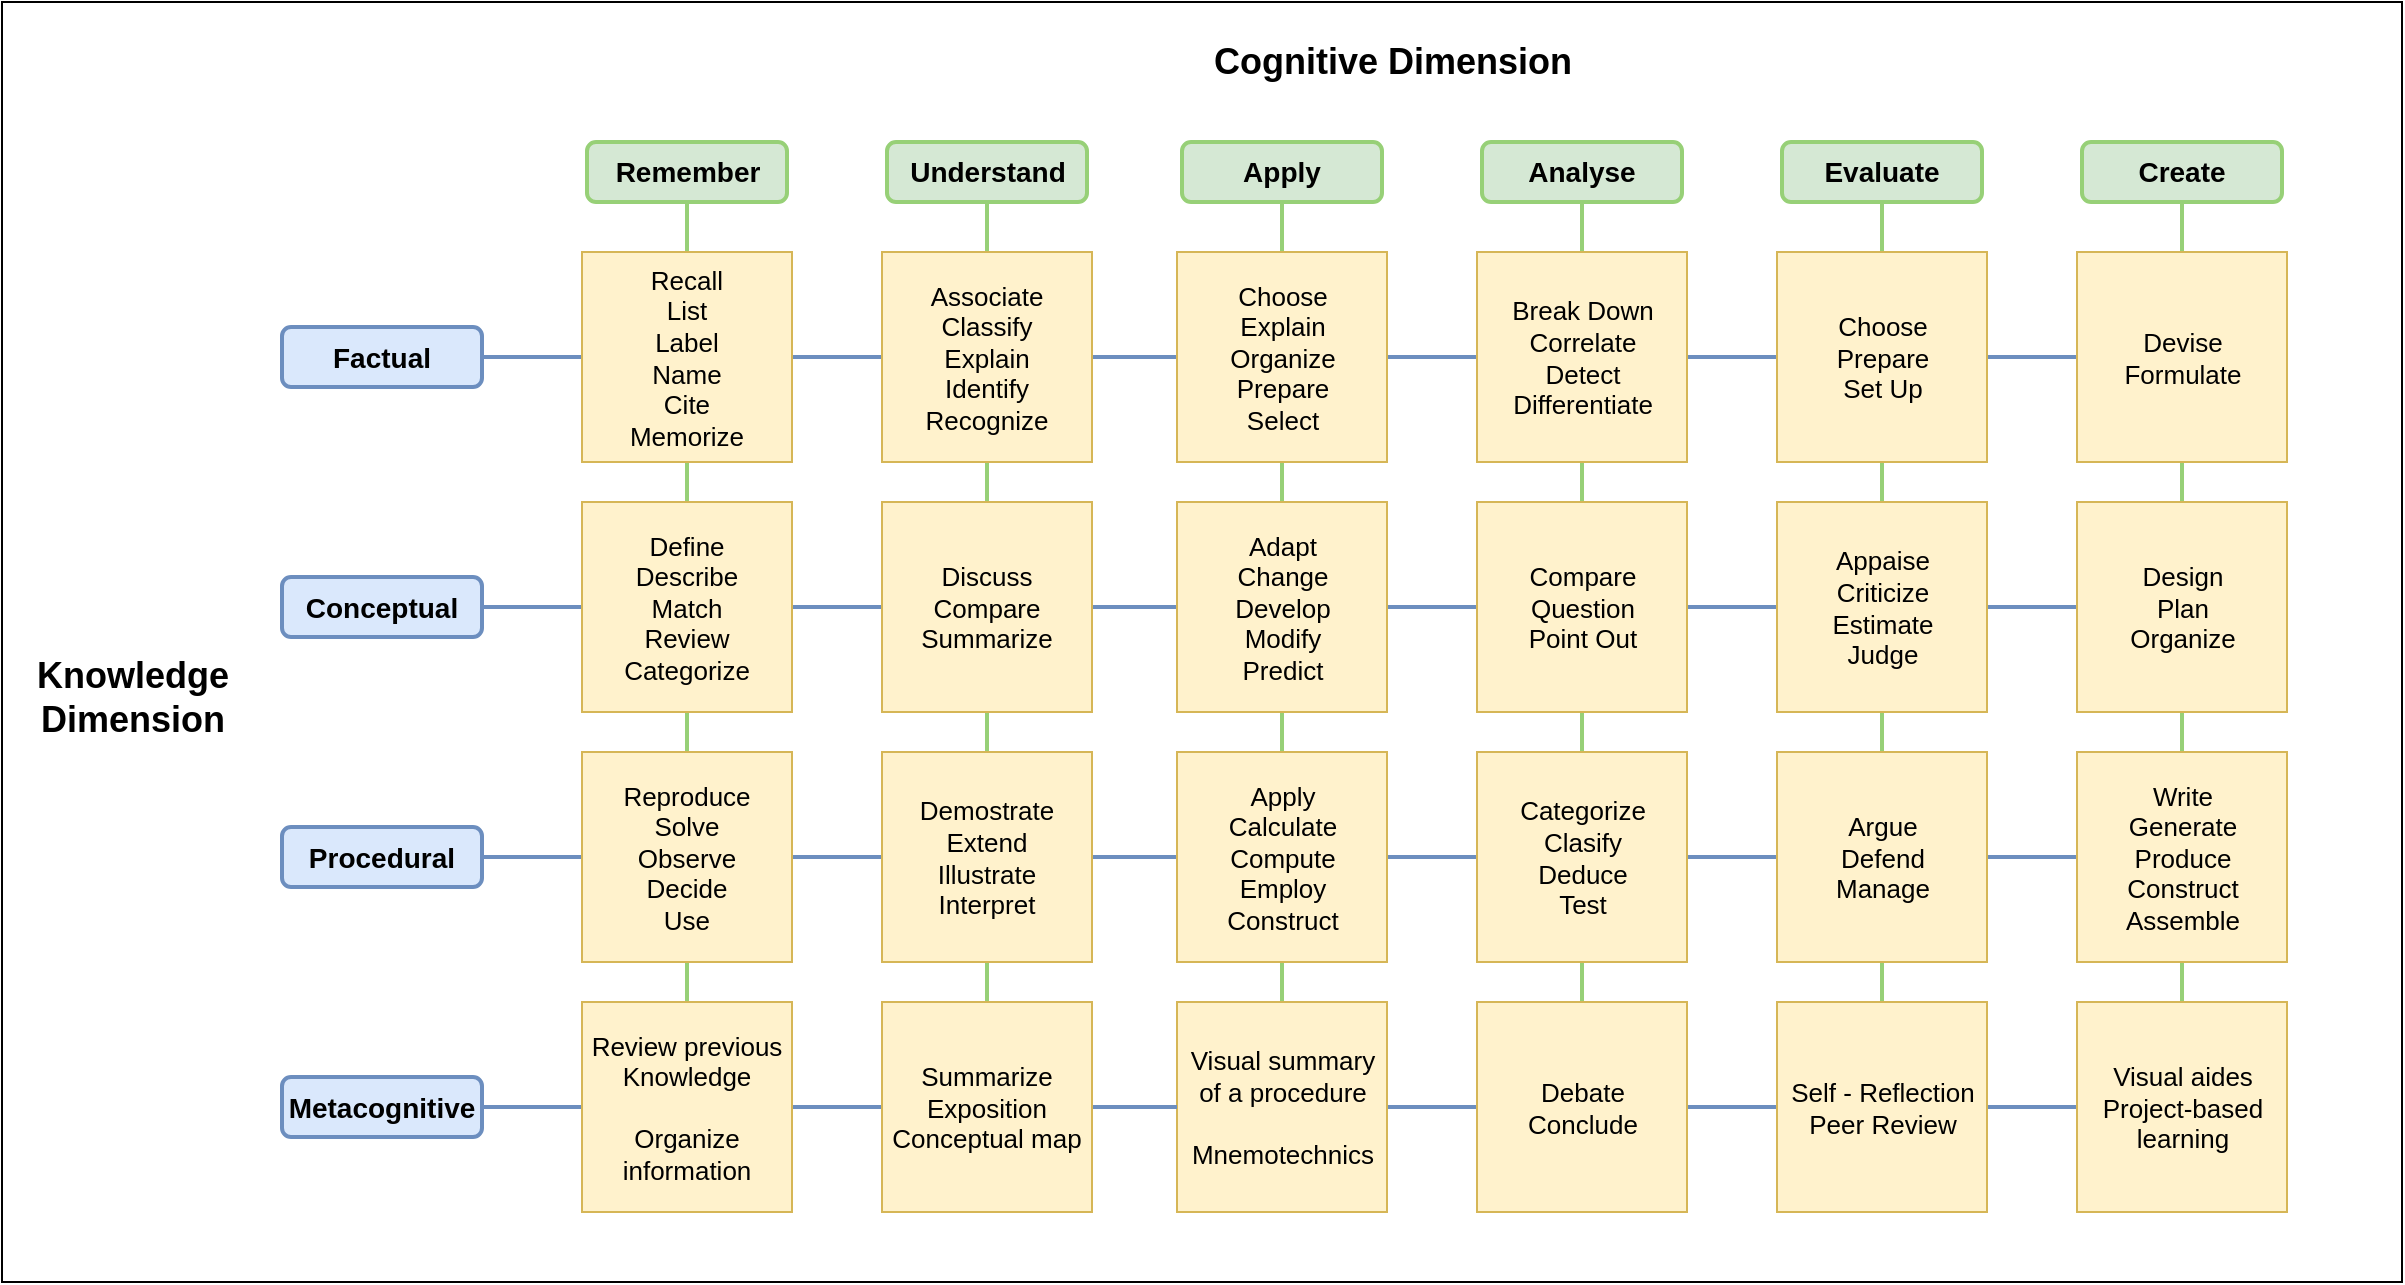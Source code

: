<mxfile version="27.0.9">
  <diagram name="Page-1" id="E2Ebbql9aB4MmHtUltD1">
    <mxGraphModel dx="1426" dy="841" grid="1" gridSize="10" guides="1" tooltips="1" connect="1" arrows="1" fold="1" page="1" pageScale="1" pageWidth="827" pageHeight="1169" math="0" shadow="0">
      <root>
        <mxCell id="0" />
        <mxCell id="1" parent="0" />
        <mxCell id="GWDaXPvkUOK2nIcYksBA-32" value="" style="rounded=0;whiteSpace=wrap;html=1;" vertex="1" parent="1">
          <mxGeometry width="1200" height="640" as="geometry" />
        </mxCell>
        <mxCell id="5LoU7qR_weIQ6qIH4Tla-1" value="Cognitive Dimension" style="text;html=1;align=center;verticalAlign=middle;resizable=0;points=[];autosize=1;strokeColor=none;fillColor=none;fontStyle=1;fontSize=18;" parent="1" vertex="1">
          <mxGeometry x="600" y="10" width="190" height="40" as="geometry" />
        </mxCell>
        <mxCell id="5LoU7qR_weIQ6qIH4Tla-2" value="Knowledge&lt;div&gt;Dimension&lt;/div&gt;" style="text;html=1;align=center;verticalAlign=middle;resizable=0;points=[];autosize=1;strokeColor=none;fillColor=none;fontStyle=1;fontSize=18;" parent="1" vertex="1">
          <mxGeometry x="10" y="317.5" width="110" height="60" as="geometry" />
        </mxCell>
        <mxCell id="5LoU7qR_weIQ6qIH4Tla-15" style="edgeStyle=orthogonalEdgeStyle;rounded=0;orthogonalLoop=1;jettySize=auto;html=1;exitX=0.5;exitY=1;exitDx=0;exitDy=0;entryX=0.5;entryY=0;entryDx=0;entryDy=0;endArrow=none;startFill=0;strokeWidth=2;strokeColor=#97D077;" parent="1" source="5LoU7qR_weIQ6qIH4Tla-3" target="5LoU7qR_weIQ6qIH4Tla-13" edge="1">
          <mxGeometry relative="1" as="geometry" />
        </mxCell>
        <mxCell id="5LoU7qR_weIQ6qIH4Tla-3" value="Remember" style="rounded=1;whiteSpace=wrap;html=1;fontStyle=1;fontSize=14;fillColor=#d5e8d4;strokeColor=#97D077;strokeWidth=2;" parent="1" vertex="1">
          <mxGeometry x="292.5" y="70" width="100" height="30" as="geometry" />
        </mxCell>
        <mxCell id="5LoU7qR_weIQ6qIH4Tla-28" style="edgeStyle=orthogonalEdgeStyle;rounded=0;orthogonalLoop=1;jettySize=auto;html=1;exitX=0.5;exitY=1;exitDx=0;exitDy=0;entryX=0.5;entryY=0;entryDx=0;entryDy=0;strokeColor=#97D077;strokeWidth=2;endArrow=none;startFill=0;" parent="1" source="5LoU7qR_weIQ6qIH4Tla-4" target="5LoU7qR_weIQ6qIH4Tla-27" edge="1">
          <mxGeometry relative="1" as="geometry" />
        </mxCell>
        <mxCell id="5LoU7qR_weIQ6qIH4Tla-4" value="Understand" style="rounded=1;whiteSpace=wrap;html=1;fontStyle=1;fontSize=14;fillColor=#d5e8d4;strokeColor=#97D077;strokeWidth=2;" parent="1" vertex="1">
          <mxGeometry x="442.5" y="70" width="100" height="30" as="geometry" />
        </mxCell>
        <mxCell id="5LoU7qR_weIQ6qIH4Tla-39" style="edgeStyle=orthogonalEdgeStyle;rounded=0;orthogonalLoop=1;jettySize=auto;html=1;exitX=0.5;exitY=1;exitDx=0;exitDy=0;entryX=0.5;entryY=0;entryDx=0;entryDy=0;strokeColor=#97D077;strokeWidth=2;endArrow=none;startFill=0;" parent="1" source="5LoU7qR_weIQ6qIH4Tla-5" target="5LoU7qR_weIQ6qIH4Tla-32" edge="1">
          <mxGeometry relative="1" as="geometry" />
        </mxCell>
        <mxCell id="5LoU7qR_weIQ6qIH4Tla-5" value="Apply" style="rounded=1;whiteSpace=wrap;html=1;fontStyle=1;fontSize=14;fillColor=#d5e8d4;strokeColor=#97D077;strokeWidth=2;" parent="1" vertex="1">
          <mxGeometry x="590" y="70" width="100" height="30" as="geometry" />
        </mxCell>
        <mxCell id="5LoU7qR_weIQ6qIH4Tla-40" style="edgeStyle=orthogonalEdgeStyle;rounded=0;orthogonalLoop=1;jettySize=auto;html=1;exitX=0.5;exitY=1;exitDx=0;exitDy=0;entryX=0.5;entryY=0;entryDx=0;entryDy=0;strokeColor=#97D077;strokeWidth=2;endArrow=none;startFill=0;" parent="1" source="5LoU7qR_weIQ6qIH4Tla-6" target="5LoU7qR_weIQ6qIH4Tla-37" edge="1">
          <mxGeometry relative="1" as="geometry" />
        </mxCell>
        <mxCell id="5LoU7qR_weIQ6qIH4Tla-6" value="Analyse" style="rounded=1;whiteSpace=wrap;html=1;fontStyle=1;fontSize=14;fillColor=#d5e8d4;strokeColor=#97D077;strokeWidth=2;" parent="1" vertex="1">
          <mxGeometry x="740" y="70" width="100" height="30" as="geometry" />
        </mxCell>
        <mxCell id="5LoU7qR_weIQ6qIH4Tla-7" value="Evaluate" style="rounded=1;whiteSpace=wrap;html=1;fontStyle=1;fontSize=14;fillColor=#d5e8d4;strokeColor=#97D077;strokeWidth=2;" parent="1" vertex="1">
          <mxGeometry x="890" y="70" width="100" height="30" as="geometry" />
        </mxCell>
        <mxCell id="GWDaXPvkUOK2nIcYksBA-27" style="edgeStyle=orthogonalEdgeStyle;rounded=0;orthogonalLoop=1;jettySize=auto;html=1;exitX=0.5;exitY=1;exitDx=0;exitDy=0;entryX=0.5;entryY=0;entryDx=0;entryDy=0;strokeColor=#97D077;strokeWidth=2;endArrow=none;startFill=0;" edge="1" parent="1" source="5LoU7qR_weIQ6qIH4Tla-8" target="GWDaXPvkUOK2nIcYksBA-7">
          <mxGeometry relative="1" as="geometry" />
        </mxCell>
        <mxCell id="5LoU7qR_weIQ6qIH4Tla-8" value="Create" style="rounded=1;whiteSpace=wrap;html=1;fontStyle=1;fontSize=14;fillColor=#d5e8d4;strokeColor=#97D077;strokeWidth=2;" parent="1" vertex="1">
          <mxGeometry x="1040" y="70" width="100" height="30" as="geometry" />
        </mxCell>
        <mxCell id="5LoU7qR_weIQ6qIH4Tla-14" style="edgeStyle=orthogonalEdgeStyle;rounded=0;orthogonalLoop=1;jettySize=auto;html=1;exitX=1;exitY=0.5;exitDx=0;exitDy=0;entryX=0;entryY=0.5;entryDx=0;entryDy=0;endArrow=none;endFill=1;startFill=0;strokeColor=#6C8EBF;strokeWidth=2;" parent="1" source="5LoU7qR_weIQ6qIH4Tla-9" target="5LoU7qR_weIQ6qIH4Tla-13" edge="1">
          <mxGeometry relative="1" as="geometry" />
        </mxCell>
        <mxCell id="5LoU7qR_weIQ6qIH4Tla-9" value="Factual" style="rounded=1;whiteSpace=wrap;html=1;fontStyle=1;fontSize=14;fillColor=#dae8fc;strokeColor=#6c8ebf;strokeWidth=2;" parent="1" vertex="1">
          <mxGeometry x="140" y="162.5" width="100" height="30" as="geometry" />
        </mxCell>
        <mxCell id="5LoU7qR_weIQ6qIH4Tla-21" style="edgeStyle=orthogonalEdgeStyle;rounded=0;orthogonalLoop=1;jettySize=auto;html=1;exitX=1;exitY=0.5;exitDx=0;exitDy=0;entryX=0;entryY=0.5;entryDx=0;entryDy=0;endArrow=none;startFill=0;strokeColor=#6C8EBF;strokeWidth=2;" parent="1" source="5LoU7qR_weIQ6qIH4Tla-10" target="5LoU7qR_weIQ6qIH4Tla-16" edge="1">
          <mxGeometry relative="1" as="geometry" />
        </mxCell>
        <mxCell id="5LoU7qR_weIQ6qIH4Tla-10" value="Conceptual" style="rounded=1;whiteSpace=wrap;html=1;fontStyle=1;fontSize=14;fillColor=#dae8fc;strokeColor=#6c8ebf;strokeWidth=2;" parent="1" vertex="1">
          <mxGeometry x="140" y="287.5" width="100" height="30" as="geometry" />
        </mxCell>
        <mxCell id="5LoU7qR_weIQ6qIH4Tla-22" style="edgeStyle=orthogonalEdgeStyle;rounded=0;orthogonalLoop=1;jettySize=auto;html=1;exitX=1;exitY=0.5;exitDx=0;exitDy=0;entryX=0;entryY=0.5;entryDx=0;entryDy=0;strokeColor=#6C8EBF;strokeWidth=2;endArrow=none;startFill=0;" parent="1" source="5LoU7qR_weIQ6qIH4Tla-11" target="5LoU7qR_weIQ6qIH4Tla-17" edge="1">
          <mxGeometry relative="1" as="geometry" />
        </mxCell>
        <mxCell id="5LoU7qR_weIQ6qIH4Tla-11" value="Procedural" style="rounded=1;whiteSpace=wrap;html=1;fontStyle=1;fontSize=14;fillColor=#dae8fc;strokeColor=#6c8ebf;strokeWidth=2;" parent="1" vertex="1">
          <mxGeometry x="140" y="412.5" width="100" height="30" as="geometry" />
        </mxCell>
        <mxCell id="5LoU7qR_weIQ6qIH4Tla-23" style="edgeStyle=orthogonalEdgeStyle;rounded=0;orthogonalLoop=1;jettySize=auto;html=1;exitX=1;exitY=0.5;exitDx=0;exitDy=0;entryX=0;entryY=0.5;entryDx=0;entryDy=0;strokeColor=#6C8EBF;strokeWidth=2;endArrow=none;startFill=0;" parent="1" source="5LoU7qR_weIQ6qIH4Tla-12" target="5LoU7qR_weIQ6qIH4Tla-18" edge="1">
          <mxGeometry relative="1" as="geometry" />
        </mxCell>
        <mxCell id="5LoU7qR_weIQ6qIH4Tla-12" value="Metacognitive" style="rounded=1;whiteSpace=wrap;html=1;fontStyle=1;fontSize=14;fillColor=#dae8fc;strokeColor=#6c8ebf;strokeWidth=2;" parent="1" vertex="1">
          <mxGeometry x="140" y="537.5" width="100" height="30" as="geometry" />
        </mxCell>
        <mxCell id="5LoU7qR_weIQ6qIH4Tla-24" style="edgeStyle=orthogonalEdgeStyle;rounded=0;orthogonalLoop=1;jettySize=auto;html=1;exitX=0.5;exitY=1;exitDx=0;exitDy=0;entryX=0.5;entryY=0;entryDx=0;entryDy=0;strokeColor=#97D077;strokeWidth=2;endArrow=none;startFill=0;" parent="1" source="5LoU7qR_weIQ6qIH4Tla-13" target="5LoU7qR_weIQ6qIH4Tla-16" edge="1">
          <mxGeometry relative="1" as="geometry" />
        </mxCell>
        <mxCell id="5LoU7qR_weIQ6qIH4Tla-29" style="edgeStyle=orthogonalEdgeStyle;rounded=0;orthogonalLoop=1;jettySize=auto;html=1;exitX=1;exitY=0.5;exitDx=0;exitDy=0;entryX=0;entryY=0.5;entryDx=0;entryDy=0;strokeColor=#6C8EBF;strokeWidth=2;endArrow=none;startFill=0;" parent="1" source="5LoU7qR_weIQ6qIH4Tla-13" target="5LoU7qR_weIQ6qIH4Tla-27" edge="1">
          <mxGeometry relative="1" as="geometry" />
        </mxCell>
        <mxCell id="5LoU7qR_weIQ6qIH4Tla-13" value="Recall&lt;div&gt;List&lt;/div&gt;&lt;div&gt;Label&lt;/div&gt;&lt;div&gt;Name&lt;/div&gt;&lt;div&gt;Cite&lt;/div&gt;&lt;div&gt;Memorize&lt;/div&gt;" style="whiteSpace=wrap;html=1;aspect=fixed;fillColor=#fff2cc;strokeColor=#d6b656;fontSize=13;" parent="1" vertex="1">
          <mxGeometry x="290" y="125" width="105" height="105" as="geometry" />
        </mxCell>
        <mxCell id="5LoU7qR_weIQ6qIH4Tla-25" style="edgeStyle=orthogonalEdgeStyle;rounded=0;orthogonalLoop=1;jettySize=auto;html=1;exitX=0.5;exitY=1;exitDx=0;exitDy=0;entryX=0.5;entryY=0;entryDx=0;entryDy=0;strokeColor=#97D077;strokeWidth=2;endArrow=none;startFill=0;" parent="1" source="5LoU7qR_weIQ6qIH4Tla-16" target="5LoU7qR_weIQ6qIH4Tla-17" edge="1">
          <mxGeometry relative="1" as="geometry" />
        </mxCell>
        <mxCell id="5LoU7qR_weIQ6qIH4Tla-43" style="edgeStyle=orthogonalEdgeStyle;rounded=0;orthogonalLoop=1;jettySize=auto;html=1;exitX=1;exitY=0.5;exitDx=0;exitDy=0;entryX=0;entryY=0.5;entryDx=0;entryDy=0;strokeColor=#6C8EBF;strokeWidth=2;endArrow=none;startFill=0;" parent="1" source="5LoU7qR_weIQ6qIH4Tla-16" target="5LoU7qR_weIQ6qIH4Tla-30" edge="1">
          <mxGeometry relative="1" as="geometry" />
        </mxCell>
        <mxCell id="5LoU7qR_weIQ6qIH4Tla-16" value="Define&lt;div&gt;Describe&lt;/div&gt;&lt;div&gt;Match&lt;/div&gt;&lt;div&gt;Review&lt;/div&gt;&lt;div&gt;Categorize&lt;/div&gt;" style="whiteSpace=wrap;html=1;aspect=fixed;fillColor=#fff2cc;strokeColor=#d6b656;fontSize=13;" parent="1" vertex="1">
          <mxGeometry x="290" y="250" width="105" height="105" as="geometry" />
        </mxCell>
        <mxCell id="5LoU7qR_weIQ6qIH4Tla-26" style="edgeStyle=orthogonalEdgeStyle;rounded=0;orthogonalLoop=1;jettySize=auto;html=1;exitX=0.5;exitY=1;exitDx=0;exitDy=0;entryX=0.5;entryY=0;entryDx=0;entryDy=0;strokeColor=#97D077;strokeWidth=2;endArrow=none;startFill=0;" parent="1" source="5LoU7qR_weIQ6qIH4Tla-17" target="5LoU7qR_weIQ6qIH4Tla-18" edge="1">
          <mxGeometry relative="1" as="geometry" />
        </mxCell>
        <mxCell id="5LoU7qR_weIQ6qIH4Tla-44" style="edgeStyle=orthogonalEdgeStyle;rounded=0;orthogonalLoop=1;jettySize=auto;html=1;exitX=1;exitY=0.5;exitDx=0;exitDy=0;entryX=0;entryY=0.5;entryDx=0;entryDy=0;strokeColor=#6C8EBF;strokeWidth=2;endArrow=none;startFill=0;" parent="1" source="5LoU7qR_weIQ6qIH4Tla-17" target="5LoU7qR_weIQ6qIH4Tla-31" edge="1">
          <mxGeometry relative="1" as="geometry" />
        </mxCell>
        <mxCell id="5LoU7qR_weIQ6qIH4Tla-17" value="Reproduce&lt;div&gt;Solve&lt;/div&gt;&lt;div&gt;Observe&lt;/div&gt;&lt;div&gt;Decide&lt;/div&gt;&lt;div&gt;Use&lt;/div&gt;" style="whiteSpace=wrap;html=1;aspect=fixed;fillColor=#fff2cc;strokeColor=#d6b656;fontSize=13;" parent="1" vertex="1">
          <mxGeometry x="290" y="375" width="105" height="105" as="geometry" />
        </mxCell>
        <mxCell id="5LoU7qR_weIQ6qIH4Tla-45" style="edgeStyle=orthogonalEdgeStyle;rounded=0;orthogonalLoop=1;jettySize=auto;html=1;exitX=1;exitY=0.5;exitDx=0;exitDy=0;entryX=0;entryY=0.5;entryDx=0;entryDy=0;strokeColor=#6C8EBF;strokeWidth=2;endArrow=none;startFill=0;" parent="1" source="5LoU7qR_weIQ6qIH4Tla-18" target="5LoU7qR_weIQ6qIH4Tla-36" edge="1">
          <mxGeometry relative="1" as="geometry" />
        </mxCell>
        <mxCell id="5LoU7qR_weIQ6qIH4Tla-18" value="Review previous Knowledge&lt;div&gt;&lt;br&gt;&lt;/div&gt;&lt;div&gt;Organize information&lt;/div&gt;" style="whiteSpace=wrap;html=1;aspect=fixed;fillColor=#fff2cc;strokeColor=#d6b656;fontSize=13;" parent="1" vertex="1">
          <mxGeometry x="290" y="500" width="105" height="105" as="geometry" />
        </mxCell>
        <mxCell id="5LoU7qR_weIQ6qIH4Tla-41" style="edgeStyle=orthogonalEdgeStyle;rounded=0;orthogonalLoop=1;jettySize=auto;html=1;exitX=1;exitY=0.5;exitDx=0;exitDy=0;entryX=0;entryY=0.5;entryDx=0;entryDy=0;strokeColor=#6C8EBF;strokeWidth=2;endArrow=none;startFill=0;" parent="1" source="5LoU7qR_weIQ6qIH4Tla-27" target="5LoU7qR_weIQ6qIH4Tla-32" edge="1">
          <mxGeometry relative="1" as="geometry" />
        </mxCell>
        <mxCell id="5LoU7qR_weIQ6qIH4Tla-50" style="edgeStyle=orthogonalEdgeStyle;rounded=0;orthogonalLoop=1;jettySize=auto;html=1;exitX=0.5;exitY=1;exitDx=0;exitDy=0;entryX=0.5;entryY=0;entryDx=0;entryDy=0;strokeColor=#97D077;strokeWidth=2;endArrow=none;startFill=0;" parent="1" source="5LoU7qR_weIQ6qIH4Tla-27" target="5LoU7qR_weIQ6qIH4Tla-30" edge="1">
          <mxGeometry relative="1" as="geometry" />
        </mxCell>
        <mxCell id="5LoU7qR_weIQ6qIH4Tla-27" value="Associate&lt;div&gt;Classify&lt;/div&gt;&lt;div&gt;Explain&lt;/div&gt;&lt;div&gt;Identify&lt;/div&gt;&lt;div&gt;Recognize&lt;/div&gt;" style="whiteSpace=wrap;html=1;aspect=fixed;fillColor=#fff2cc;strokeColor=#d6b656;fontSize=13;" parent="1" vertex="1">
          <mxGeometry x="440" y="125" width="105" height="105" as="geometry" />
        </mxCell>
        <mxCell id="5LoU7qR_weIQ6qIH4Tla-46" style="edgeStyle=orthogonalEdgeStyle;rounded=0;orthogonalLoop=1;jettySize=auto;html=1;exitX=1;exitY=0.5;exitDx=0;exitDy=0;entryX=0;entryY=0.5;entryDx=0;entryDy=0;strokeColor=#6C8EBF;strokeWidth=2;endArrow=none;startFill=0;" parent="1" source="5LoU7qR_weIQ6qIH4Tla-30" target="5LoU7qR_weIQ6qIH4Tla-33" edge="1">
          <mxGeometry relative="1" as="geometry" />
        </mxCell>
        <mxCell id="5LoU7qR_weIQ6qIH4Tla-51" style="edgeStyle=orthogonalEdgeStyle;rounded=0;orthogonalLoop=1;jettySize=auto;html=1;exitX=0.5;exitY=1;exitDx=0;exitDy=0;entryX=0.5;entryY=0;entryDx=0;entryDy=0;strokeColor=#97D077;strokeWidth=2;endArrow=none;startFill=0;" parent="1" source="5LoU7qR_weIQ6qIH4Tla-30" target="5LoU7qR_weIQ6qIH4Tla-31" edge="1">
          <mxGeometry relative="1" as="geometry" />
        </mxCell>
        <mxCell id="5LoU7qR_weIQ6qIH4Tla-30" value="Discuss&lt;div&gt;Compare&lt;/div&gt;&lt;div&gt;Summarize&lt;/div&gt;" style="whiteSpace=wrap;html=1;aspect=fixed;fillColor=#fff2cc;strokeColor=#d6b656;fontSize=13;" parent="1" vertex="1">
          <mxGeometry x="440" y="250" width="105" height="105" as="geometry" />
        </mxCell>
        <mxCell id="5LoU7qR_weIQ6qIH4Tla-48" style="edgeStyle=orthogonalEdgeStyle;rounded=0;orthogonalLoop=1;jettySize=auto;html=1;exitX=1;exitY=0.5;exitDx=0;exitDy=0;entryX=0;entryY=0.5;entryDx=0;entryDy=0;strokeColor=#6C8EBF;strokeWidth=2;endArrow=none;startFill=0;" parent="1" source="5LoU7qR_weIQ6qIH4Tla-31" target="5LoU7qR_weIQ6qIH4Tla-34" edge="1">
          <mxGeometry relative="1" as="geometry" />
        </mxCell>
        <mxCell id="5LoU7qR_weIQ6qIH4Tla-52" style="edgeStyle=orthogonalEdgeStyle;rounded=0;orthogonalLoop=1;jettySize=auto;html=1;exitX=0.5;exitY=1;exitDx=0;exitDy=0;entryX=0.5;entryY=0;entryDx=0;entryDy=0;strokeColor=#97D077;strokeWidth=2;endArrow=none;startFill=0;" parent="1" source="5LoU7qR_weIQ6qIH4Tla-31" target="5LoU7qR_weIQ6qIH4Tla-36" edge="1">
          <mxGeometry relative="1" as="geometry" />
        </mxCell>
        <mxCell id="5LoU7qR_weIQ6qIH4Tla-31" value="Demostrate&lt;div&gt;Extend&lt;/div&gt;&lt;div&gt;Illustrate&lt;/div&gt;&lt;div&gt;Interpret&lt;/div&gt;" style="whiteSpace=wrap;html=1;aspect=fixed;fillColor=#fff2cc;strokeColor=#d6b656;fontSize=13;" parent="1" vertex="1">
          <mxGeometry x="440" y="375" width="105" height="105" as="geometry" />
        </mxCell>
        <mxCell id="5LoU7qR_weIQ6qIH4Tla-42" style="edgeStyle=orthogonalEdgeStyle;rounded=0;orthogonalLoop=1;jettySize=auto;html=1;exitX=1;exitY=0.5;exitDx=0;exitDy=0;entryX=0;entryY=0.5;entryDx=0;entryDy=0;strokeWidth=2;strokeColor=#6C8EBF;endArrow=none;startFill=0;" parent="1" source="5LoU7qR_weIQ6qIH4Tla-32" target="5LoU7qR_weIQ6qIH4Tla-37" edge="1">
          <mxGeometry relative="1" as="geometry" />
        </mxCell>
        <mxCell id="5LoU7qR_weIQ6qIH4Tla-53" style="edgeStyle=orthogonalEdgeStyle;rounded=0;orthogonalLoop=1;jettySize=auto;html=1;exitX=0.5;exitY=1;exitDx=0;exitDy=0;entryX=0.5;entryY=0;entryDx=0;entryDy=0;strokeColor=#97D077;strokeWidth=2;endArrow=none;startFill=0;" parent="1" source="5LoU7qR_weIQ6qIH4Tla-32" target="5LoU7qR_weIQ6qIH4Tla-33" edge="1">
          <mxGeometry relative="1" as="geometry" />
        </mxCell>
        <mxCell id="5LoU7qR_weIQ6qIH4Tla-32" value="Choose&lt;div&gt;Explain&lt;/div&gt;&lt;div&gt;Organize&lt;/div&gt;&lt;div&gt;Prepare&lt;/div&gt;&lt;div&gt;Select&lt;/div&gt;" style="whiteSpace=wrap;html=1;aspect=fixed;fillColor=#fff2cc;strokeColor=#d6b656;fontSize=13;" parent="1" vertex="1">
          <mxGeometry x="587.5" y="125" width="105" height="105" as="geometry" />
        </mxCell>
        <mxCell id="5LoU7qR_weIQ6qIH4Tla-47" style="edgeStyle=orthogonalEdgeStyle;rounded=0;orthogonalLoop=1;jettySize=auto;html=1;exitX=1;exitY=0.5;exitDx=0;exitDy=0;entryX=0;entryY=0.5;entryDx=0;entryDy=0;strokeColor=#6C8EBF;strokeWidth=2;startArrow=none;startFill=0;endArrow=none;" parent="1" source="5LoU7qR_weIQ6qIH4Tla-33" target="5LoU7qR_weIQ6qIH4Tla-38" edge="1">
          <mxGeometry relative="1" as="geometry" />
        </mxCell>
        <mxCell id="5LoU7qR_weIQ6qIH4Tla-54" style="edgeStyle=orthogonalEdgeStyle;rounded=0;orthogonalLoop=1;jettySize=auto;html=1;exitX=0.5;exitY=1;exitDx=0;exitDy=0;entryX=0.5;entryY=0;entryDx=0;entryDy=0;strokeColor=#97D077;strokeWidth=2;endArrow=none;startFill=0;" parent="1" source="5LoU7qR_weIQ6qIH4Tla-33" target="5LoU7qR_weIQ6qIH4Tla-34" edge="1">
          <mxGeometry relative="1" as="geometry" />
        </mxCell>
        <mxCell id="5LoU7qR_weIQ6qIH4Tla-33" value="Adapt&lt;div&gt;Change&lt;/div&gt;&lt;div&gt;Develop&lt;/div&gt;&lt;div&gt;Modify&lt;/div&gt;&lt;div&gt;Predict&lt;/div&gt;" style="whiteSpace=wrap;html=1;aspect=fixed;fillColor=#fff2cc;strokeColor=#d6b656;fontSize=13;" parent="1" vertex="1">
          <mxGeometry x="587.5" y="250" width="105" height="105" as="geometry" />
        </mxCell>
        <mxCell id="5LoU7qR_weIQ6qIH4Tla-55" style="edgeStyle=orthogonalEdgeStyle;rounded=0;orthogonalLoop=1;jettySize=auto;html=1;exitX=0.5;exitY=1;exitDx=0;exitDy=0;entryX=0.5;entryY=0;entryDx=0;entryDy=0;strokeColor=#97D077;strokeWidth=2;endArrow=none;startFill=0;" parent="1" source="5LoU7qR_weIQ6qIH4Tla-34" target="5LoU7qR_weIQ6qIH4Tla-35" edge="1">
          <mxGeometry relative="1" as="geometry" />
        </mxCell>
        <mxCell id="GWDaXPvkUOK2nIcYksBA-15" style="edgeStyle=orthogonalEdgeStyle;rounded=0;orthogonalLoop=1;jettySize=auto;html=1;exitX=1;exitY=0.5;exitDx=0;exitDy=0;entryX=0;entryY=0.5;entryDx=0;entryDy=0;strokeColor=#6C8EBF;strokeWidth=2;endArrow=none;startFill=0;" edge="1" parent="1" source="5LoU7qR_weIQ6qIH4Tla-34" target="GWDaXPvkUOK2nIcYksBA-1">
          <mxGeometry relative="1" as="geometry" />
        </mxCell>
        <mxCell id="5LoU7qR_weIQ6qIH4Tla-34" value="Apply&lt;div&gt;Calculate&lt;/div&gt;&lt;div&gt;Compute&lt;/div&gt;&lt;div&gt;Employ&lt;/div&gt;&lt;div&gt;Construct&lt;/div&gt;" style="whiteSpace=wrap;html=1;aspect=fixed;fillColor=#fff2cc;strokeColor=#d6b656;fontSize=13;" parent="1" vertex="1">
          <mxGeometry x="587.5" y="375" width="105" height="105" as="geometry" />
        </mxCell>
        <mxCell id="GWDaXPvkUOK2nIcYksBA-18" style="edgeStyle=orthogonalEdgeStyle;rounded=0;orthogonalLoop=1;jettySize=auto;html=1;exitX=1;exitY=0.5;exitDx=0;exitDy=0;entryX=0;entryY=0.5;entryDx=0;entryDy=0;strokeColor=#6C8EBF;strokeWidth=2;endArrow=none;startFill=0;" edge="1" parent="1" source="5LoU7qR_weIQ6qIH4Tla-35" target="GWDaXPvkUOK2nIcYksBA-2">
          <mxGeometry relative="1" as="geometry" />
        </mxCell>
        <mxCell id="5LoU7qR_weIQ6qIH4Tla-35" value="Visual summary of a procedure&lt;div&gt;&lt;br&gt;&lt;/div&gt;&lt;div&gt;Mnemotechnics&lt;/div&gt;" style="whiteSpace=wrap;html=1;aspect=fixed;fillColor=#fff2cc;strokeColor=#d6b656;fontSize=13;" parent="1" vertex="1">
          <mxGeometry x="587.5" y="500" width="105" height="105" as="geometry" />
        </mxCell>
        <mxCell id="5LoU7qR_weIQ6qIH4Tla-49" style="edgeStyle=orthogonalEdgeStyle;rounded=0;orthogonalLoop=1;jettySize=auto;html=1;exitX=1;exitY=0.5;exitDx=0;exitDy=0;entryX=0;entryY=0.5;entryDx=0;entryDy=0;strokeColor=#6C8EBF;strokeWidth=2;endArrow=none;startFill=0;" parent="1" source="5LoU7qR_weIQ6qIH4Tla-36" target="5LoU7qR_weIQ6qIH4Tla-35" edge="1">
          <mxGeometry relative="1" as="geometry" />
        </mxCell>
        <mxCell id="5LoU7qR_weIQ6qIH4Tla-36" value="Summarize&lt;div&gt;Exposition&lt;/div&gt;&lt;div&gt;Conceptual map&lt;/div&gt;" style="whiteSpace=wrap;html=1;aspect=fixed;fillColor=#fff2cc;strokeColor=#d6b656;fontSize=13;" parent="1" vertex="1">
          <mxGeometry x="440" y="500" width="105" height="105" as="geometry" />
        </mxCell>
        <mxCell id="5LoU7qR_weIQ6qIH4Tla-56" style="edgeStyle=orthogonalEdgeStyle;rounded=0;orthogonalLoop=1;jettySize=auto;html=1;exitX=0.5;exitY=1;exitDx=0;exitDy=0;entryX=0.5;entryY=0;entryDx=0;entryDy=0;strokeColor=#97D077;strokeWidth=2;endArrow=none;startFill=0;" parent="1" source="5LoU7qR_weIQ6qIH4Tla-37" target="5LoU7qR_weIQ6qIH4Tla-38" edge="1">
          <mxGeometry relative="1" as="geometry" />
        </mxCell>
        <mxCell id="GWDaXPvkUOK2nIcYksBA-11" style="edgeStyle=orthogonalEdgeStyle;rounded=0;orthogonalLoop=1;jettySize=auto;html=1;exitX=1;exitY=0.5;exitDx=0;exitDy=0;entryX=0;entryY=0.5;entryDx=0;entryDy=0;strokeColor=#6C8EBF;strokeWidth=2;endArrow=none;startFill=0;" edge="1" parent="1" source="5LoU7qR_weIQ6qIH4Tla-37" target="GWDaXPvkUOK2nIcYksBA-3">
          <mxGeometry relative="1" as="geometry" />
        </mxCell>
        <mxCell id="5LoU7qR_weIQ6qIH4Tla-37" value="Break Down&lt;div&gt;Correlate&lt;/div&gt;&lt;div&gt;Detect&lt;/div&gt;&lt;div&gt;Differentiate&lt;/div&gt;" style="whiteSpace=wrap;html=1;aspect=fixed;fillColor=#fff2cc;strokeColor=#d6b656;fontSize=13;" parent="1" vertex="1">
          <mxGeometry x="737.5" y="125" width="105" height="105" as="geometry" />
        </mxCell>
        <mxCell id="GWDaXPvkUOK2nIcYksBA-13" style="edgeStyle=orthogonalEdgeStyle;rounded=0;orthogonalLoop=1;jettySize=auto;html=1;exitX=1;exitY=0.5;exitDx=0;exitDy=0;entryX=0;entryY=0.5;entryDx=0;entryDy=0;strokeColor=#6C8EBF;strokeWidth=2;endArrow=none;startFill=0;" edge="1" parent="1" source="5LoU7qR_weIQ6qIH4Tla-38" target="GWDaXPvkUOK2nIcYksBA-4">
          <mxGeometry relative="1" as="geometry" />
        </mxCell>
        <mxCell id="GWDaXPvkUOK2nIcYksBA-21" style="edgeStyle=orthogonalEdgeStyle;rounded=0;orthogonalLoop=1;jettySize=auto;html=1;exitX=0.5;exitY=1;exitDx=0;exitDy=0;entryX=0.5;entryY=0;entryDx=0;entryDy=0;strokeColor=#97D077;strokeWidth=2;endArrow=none;startFill=0;" edge="1" parent="1" source="5LoU7qR_weIQ6qIH4Tla-38" target="GWDaXPvkUOK2nIcYksBA-1">
          <mxGeometry relative="1" as="geometry" />
        </mxCell>
        <mxCell id="5LoU7qR_weIQ6qIH4Tla-38" value="Compare&lt;div&gt;Question&lt;/div&gt;&lt;div&gt;Point Out&lt;/div&gt;" style="whiteSpace=wrap;html=1;aspect=fixed;fillColor=#fff2cc;strokeColor=#d6b656;fontSize=13;" parent="1" vertex="1">
          <mxGeometry x="737.5" y="250" width="105" height="105" as="geometry" />
        </mxCell>
        <mxCell id="GWDaXPvkUOK2nIcYksBA-16" style="edgeStyle=orthogonalEdgeStyle;rounded=0;orthogonalLoop=1;jettySize=auto;html=1;exitX=1;exitY=0.5;exitDx=0;exitDy=0;entryX=0;entryY=0.5;entryDx=0;entryDy=0;strokeColor=#6C8EBF;strokeWidth=2;endArrow=none;startFill=0;" edge="1" parent="1" source="GWDaXPvkUOK2nIcYksBA-1" target="GWDaXPvkUOK2nIcYksBA-5">
          <mxGeometry relative="1" as="geometry" />
        </mxCell>
        <mxCell id="GWDaXPvkUOK2nIcYksBA-22" style="edgeStyle=orthogonalEdgeStyle;rounded=0;orthogonalLoop=1;jettySize=auto;html=1;exitX=0.5;exitY=1;exitDx=0;exitDy=0;entryX=0.5;entryY=0;entryDx=0;entryDy=0;strokeColor=#97D077;strokeWidth=2;endArrow=none;startFill=0;" edge="1" parent="1" source="GWDaXPvkUOK2nIcYksBA-1" target="GWDaXPvkUOK2nIcYksBA-2">
          <mxGeometry relative="1" as="geometry" />
        </mxCell>
        <mxCell id="GWDaXPvkUOK2nIcYksBA-1" value="Categorize&lt;div&gt;Clasify&lt;/div&gt;&lt;div&gt;Deduce&lt;/div&gt;&lt;div&gt;Test&lt;/div&gt;" style="whiteSpace=wrap;html=1;aspect=fixed;fillColor=#fff2cc;strokeColor=#d6b656;fontSize=13;" vertex="1" parent="1">
          <mxGeometry x="737.5" y="375" width="105" height="105" as="geometry" />
        </mxCell>
        <mxCell id="GWDaXPvkUOK2nIcYksBA-19" style="edgeStyle=orthogonalEdgeStyle;rounded=0;orthogonalLoop=1;jettySize=auto;html=1;exitX=1;exitY=0.5;exitDx=0;exitDy=0;entryX=0;entryY=0.5;entryDx=0;entryDy=0;strokeColor=#6C8EBF;strokeWidth=2;endArrow=none;startFill=0;" edge="1" parent="1" source="GWDaXPvkUOK2nIcYksBA-2" target="GWDaXPvkUOK2nIcYksBA-6">
          <mxGeometry relative="1" as="geometry" />
        </mxCell>
        <mxCell id="GWDaXPvkUOK2nIcYksBA-2" value="Debate&lt;div&gt;Conclude&lt;/div&gt;" style="whiteSpace=wrap;html=1;aspect=fixed;fillColor=#fff2cc;strokeColor=#d6b656;fontSize=13;" vertex="1" parent="1">
          <mxGeometry x="737.5" y="500" width="105" height="105" as="geometry" />
        </mxCell>
        <mxCell id="GWDaXPvkUOK2nIcYksBA-12" style="edgeStyle=orthogonalEdgeStyle;rounded=0;orthogonalLoop=1;jettySize=auto;html=1;exitX=1;exitY=0.5;exitDx=0;exitDy=0;entryX=0;entryY=0.5;entryDx=0;entryDy=0;strokeColor=#6C8EBF;strokeWidth=2;endArrow=none;startFill=0;" edge="1" parent="1" source="GWDaXPvkUOK2nIcYksBA-3" target="GWDaXPvkUOK2nIcYksBA-7">
          <mxGeometry relative="1" as="geometry" />
        </mxCell>
        <mxCell id="GWDaXPvkUOK2nIcYksBA-23" style="edgeStyle=orthogonalEdgeStyle;rounded=0;orthogonalLoop=1;jettySize=auto;html=1;exitX=0.5;exitY=0;exitDx=0;exitDy=0;entryX=0.5;entryY=1;entryDx=0;entryDy=0;strokeColor=#97D077;strokeWidth=2;endArrow=none;startFill=0;" edge="1" parent="1" source="GWDaXPvkUOK2nIcYksBA-3" target="5LoU7qR_weIQ6qIH4Tla-7">
          <mxGeometry relative="1" as="geometry" />
        </mxCell>
        <mxCell id="GWDaXPvkUOK2nIcYksBA-24" style="edgeStyle=orthogonalEdgeStyle;rounded=0;orthogonalLoop=1;jettySize=auto;html=1;exitX=0.5;exitY=1;exitDx=0;exitDy=0;entryX=0.5;entryY=0;entryDx=0;entryDy=0;strokeColor=#97D077;strokeWidth=2;endArrow=none;startFill=0;" edge="1" parent="1" source="GWDaXPvkUOK2nIcYksBA-3" target="GWDaXPvkUOK2nIcYksBA-4">
          <mxGeometry relative="1" as="geometry" />
        </mxCell>
        <mxCell id="GWDaXPvkUOK2nIcYksBA-3" value="Choose&lt;div&gt;Prepare&lt;/div&gt;&lt;div&gt;Set Up&lt;/div&gt;" style="whiteSpace=wrap;html=1;aspect=fixed;fillColor=#fff2cc;strokeColor=#d6b656;fontSize=13;" vertex="1" parent="1">
          <mxGeometry x="887.5" y="125" width="105" height="105" as="geometry" />
        </mxCell>
        <mxCell id="GWDaXPvkUOK2nIcYksBA-14" style="edgeStyle=orthogonalEdgeStyle;rounded=0;orthogonalLoop=1;jettySize=auto;html=1;exitX=1;exitY=0.5;exitDx=0;exitDy=0;entryX=0;entryY=0.5;entryDx=0;entryDy=0;strokeColor=#6C8EBF;strokeWidth=2;endArrow=none;startFill=0;" edge="1" parent="1" source="GWDaXPvkUOK2nIcYksBA-4" target="GWDaXPvkUOK2nIcYksBA-8">
          <mxGeometry relative="1" as="geometry" />
        </mxCell>
        <mxCell id="GWDaXPvkUOK2nIcYksBA-25" style="edgeStyle=orthogonalEdgeStyle;rounded=0;orthogonalLoop=1;jettySize=auto;html=1;exitX=0.5;exitY=1;exitDx=0;exitDy=0;entryX=0.5;entryY=0;entryDx=0;entryDy=0;strokeColor=#97D077;strokeWidth=2;endArrow=none;startFill=0;" edge="1" parent="1" source="GWDaXPvkUOK2nIcYksBA-4" target="GWDaXPvkUOK2nIcYksBA-5">
          <mxGeometry relative="1" as="geometry" />
        </mxCell>
        <mxCell id="GWDaXPvkUOK2nIcYksBA-4" value="Appaise&lt;div&gt;Criticize&lt;/div&gt;&lt;div&gt;Estimate&lt;/div&gt;&lt;div&gt;Judge&lt;/div&gt;" style="whiteSpace=wrap;html=1;aspect=fixed;fillColor=#fff2cc;strokeColor=#d6b656;fontSize=13;" vertex="1" parent="1">
          <mxGeometry x="887.5" y="250" width="105" height="105" as="geometry" />
        </mxCell>
        <mxCell id="GWDaXPvkUOK2nIcYksBA-17" style="edgeStyle=orthogonalEdgeStyle;rounded=0;orthogonalLoop=1;jettySize=auto;html=1;exitX=1;exitY=0.5;exitDx=0;exitDy=0;entryX=0;entryY=0.5;entryDx=0;entryDy=0;strokeColor=#6C8EBF;strokeWidth=2;endArrow=none;startFill=0;" edge="1" parent="1" source="GWDaXPvkUOK2nIcYksBA-5" target="GWDaXPvkUOK2nIcYksBA-9">
          <mxGeometry relative="1" as="geometry" />
        </mxCell>
        <mxCell id="GWDaXPvkUOK2nIcYksBA-26" style="edgeStyle=orthogonalEdgeStyle;rounded=0;orthogonalLoop=1;jettySize=auto;html=1;exitX=0.5;exitY=1;exitDx=0;exitDy=0;entryX=0.5;entryY=0;entryDx=0;entryDy=0;strokeColor=#97D077;strokeWidth=2;endArrow=none;startFill=0;" edge="1" parent="1" source="GWDaXPvkUOK2nIcYksBA-5" target="GWDaXPvkUOK2nIcYksBA-6">
          <mxGeometry relative="1" as="geometry" />
        </mxCell>
        <mxCell id="GWDaXPvkUOK2nIcYksBA-5" value="Argue&lt;div&gt;Defend&lt;/div&gt;&lt;div&gt;Manage&lt;/div&gt;" style="whiteSpace=wrap;html=1;aspect=fixed;fillColor=#fff2cc;strokeColor=#d6b656;fontSize=13;" vertex="1" parent="1">
          <mxGeometry x="887.5" y="375" width="105" height="105" as="geometry" />
        </mxCell>
        <mxCell id="GWDaXPvkUOK2nIcYksBA-20" style="edgeStyle=orthogonalEdgeStyle;rounded=0;orthogonalLoop=1;jettySize=auto;html=1;exitX=1;exitY=0.5;exitDx=0;exitDy=0;entryX=0;entryY=0.5;entryDx=0;entryDy=0;strokeColor=#6C8EBF;strokeWidth=2;endArrow=none;startFill=0;" edge="1" parent="1" source="GWDaXPvkUOK2nIcYksBA-6" target="GWDaXPvkUOK2nIcYksBA-10">
          <mxGeometry relative="1" as="geometry" />
        </mxCell>
        <mxCell id="GWDaXPvkUOK2nIcYksBA-6" value="Self - Reflection&lt;div&gt;Peer Review&lt;/div&gt;" style="whiteSpace=wrap;html=1;aspect=fixed;fillColor=#fff2cc;strokeColor=#d6b656;fontSize=13;" vertex="1" parent="1">
          <mxGeometry x="887.5" y="500" width="105" height="105" as="geometry" />
        </mxCell>
        <mxCell id="GWDaXPvkUOK2nIcYksBA-28" style="edgeStyle=orthogonalEdgeStyle;rounded=0;orthogonalLoop=1;jettySize=auto;html=1;exitX=0.5;exitY=1;exitDx=0;exitDy=0;entryX=0.5;entryY=0;entryDx=0;entryDy=0;strokeColor=#97D077;strokeWidth=2;endArrow=none;startFill=0;" edge="1" parent="1" source="GWDaXPvkUOK2nIcYksBA-7" target="GWDaXPvkUOK2nIcYksBA-8">
          <mxGeometry relative="1" as="geometry" />
        </mxCell>
        <mxCell id="GWDaXPvkUOK2nIcYksBA-7" value="Devise&lt;div&gt;Formulate&lt;/div&gt;" style="whiteSpace=wrap;html=1;aspect=fixed;fillColor=#fff2cc;strokeColor=#d6b656;fontSize=13;" vertex="1" parent="1">
          <mxGeometry x="1037.5" y="125" width="105" height="105" as="geometry" />
        </mxCell>
        <mxCell id="GWDaXPvkUOK2nIcYksBA-29" style="edgeStyle=orthogonalEdgeStyle;rounded=0;orthogonalLoop=1;jettySize=auto;html=1;exitX=0.5;exitY=1;exitDx=0;exitDy=0;entryX=0.5;entryY=0;entryDx=0;entryDy=0;strokeColor=#97D077;strokeWidth=2;endArrow=none;startFill=0;" edge="1" parent="1" source="GWDaXPvkUOK2nIcYksBA-8" target="GWDaXPvkUOK2nIcYksBA-9">
          <mxGeometry relative="1" as="geometry" />
        </mxCell>
        <mxCell id="GWDaXPvkUOK2nIcYksBA-8" value="Design&lt;div&gt;Plan&lt;/div&gt;&lt;div&gt;Organize&lt;/div&gt;" style="whiteSpace=wrap;html=1;aspect=fixed;fillColor=#fff2cc;strokeColor=#d6b656;fontSize=13;" vertex="1" parent="1">
          <mxGeometry x="1037.5" y="250" width="105" height="105" as="geometry" />
        </mxCell>
        <mxCell id="GWDaXPvkUOK2nIcYksBA-30" style="edgeStyle=orthogonalEdgeStyle;rounded=0;orthogonalLoop=1;jettySize=auto;html=1;exitX=0.5;exitY=1;exitDx=0;exitDy=0;entryX=0.5;entryY=0;entryDx=0;entryDy=0;strokeColor=#97D077;strokeWidth=2;endArrow=none;startFill=0;" edge="1" parent="1" source="GWDaXPvkUOK2nIcYksBA-9" target="GWDaXPvkUOK2nIcYksBA-10">
          <mxGeometry relative="1" as="geometry" />
        </mxCell>
        <mxCell id="GWDaXPvkUOK2nIcYksBA-9" value="Write&lt;div&gt;Generate&lt;/div&gt;&lt;div&gt;Produce&lt;/div&gt;&lt;div&gt;Construct&lt;/div&gt;&lt;div&gt;Assemble&lt;/div&gt;" style="whiteSpace=wrap;html=1;aspect=fixed;fillColor=#fff2cc;strokeColor=#d6b656;fontSize=13;" vertex="1" parent="1">
          <mxGeometry x="1037.5" y="375" width="105" height="105" as="geometry" />
        </mxCell>
        <mxCell id="GWDaXPvkUOK2nIcYksBA-10" value="Visual aides&lt;div&gt;Project-based learning&lt;/div&gt;" style="whiteSpace=wrap;html=1;aspect=fixed;fillColor=#fff2cc;strokeColor=#d6b656;fontSize=13;" vertex="1" parent="1">
          <mxGeometry x="1037.5" y="500" width="105" height="105" as="geometry" />
        </mxCell>
      </root>
    </mxGraphModel>
  </diagram>
</mxfile>
